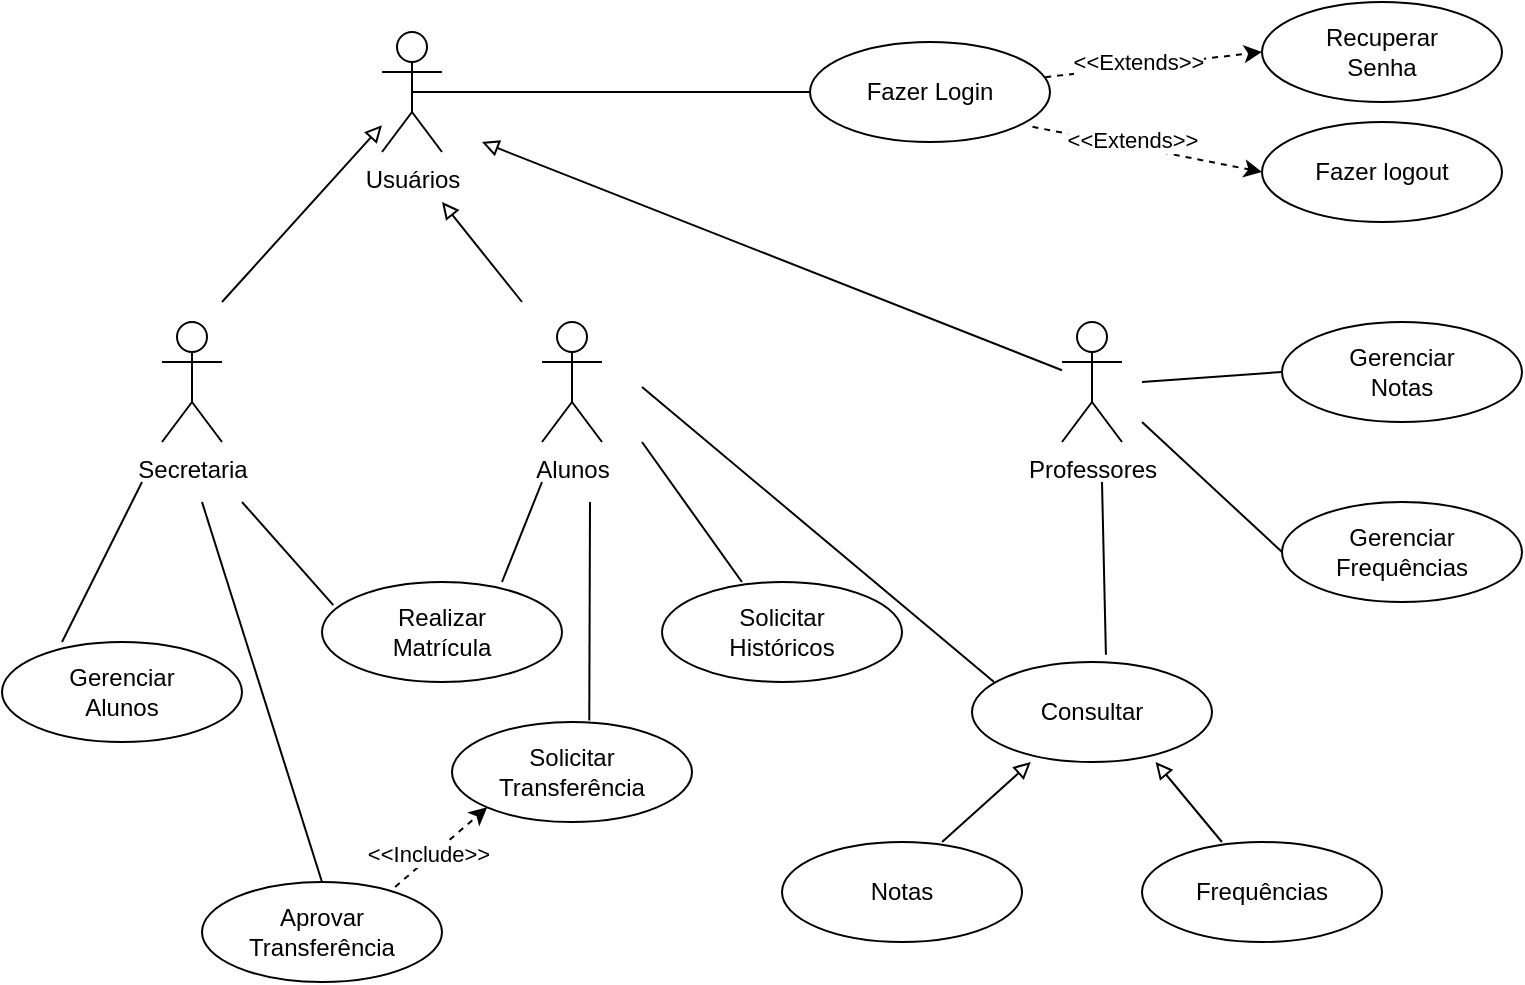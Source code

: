 <mxfile version="28.2.3">
  <diagram name="Página-1" id="H4r4B2JsdCDVrjLWaR6o">
    <mxGraphModel dx="1042" dy="527" grid="1" gridSize="10" guides="1" tooltips="1" connect="1" arrows="1" fold="1" page="1" pageScale="1" pageWidth="827" pageHeight="1169" math="0" shadow="0">
      <root>
        <mxCell id="0" />
        <mxCell id="1" parent="0" />
        <mxCell id="riOq776ICpYBMlTKr23R-16" style="edgeStyle=orthogonalEdgeStyle;rounded=0;orthogonalLoop=1;jettySize=auto;html=1;exitX=0.5;exitY=0.5;exitDx=0;exitDy=0;exitPerimeter=0;entryX=0;entryY=0.5;entryDx=0;entryDy=0;endArrow=none;endFill=0;" edge="1" parent="1" source="riOq776ICpYBMlTKr23R-1" target="riOq776ICpYBMlTKr23R-7">
          <mxGeometry relative="1" as="geometry" />
        </mxCell>
        <mxCell id="riOq776ICpYBMlTKr23R-1" value="Usuários" style="shape=umlActor;verticalLabelPosition=bottom;verticalAlign=top;html=1;outlineConnect=0;" vertex="1" parent="1">
          <mxGeometry x="200" y="25" width="30" height="60" as="geometry" />
        </mxCell>
        <mxCell id="riOq776ICpYBMlTKr23R-2" value="Secretaria" style="shape=umlActor;verticalLabelPosition=bottom;verticalAlign=top;html=1;outlineConnect=0;" vertex="1" parent="1">
          <mxGeometry x="90" y="170" width="30" height="60" as="geometry" />
        </mxCell>
        <mxCell id="riOq776ICpYBMlTKr23R-3" value="Alunos" style="shape=umlActor;verticalLabelPosition=bottom;verticalAlign=top;html=1;outlineConnect=0;" vertex="1" parent="1">
          <mxGeometry x="280" y="170" width="30" height="60" as="geometry" />
        </mxCell>
        <mxCell id="riOq776ICpYBMlTKr23R-4" value="Professores" style="shape=umlActor;verticalLabelPosition=bottom;verticalAlign=top;html=1;outlineConnect=0;" vertex="1" parent="1">
          <mxGeometry x="540" y="170" width="30" height="60" as="geometry" />
        </mxCell>
        <mxCell id="riOq776ICpYBMlTKr23R-7" value="Fazer Login" style="ellipse;whiteSpace=wrap;html=1;" vertex="1" parent="1">
          <mxGeometry x="414" y="30" width="120" height="50" as="geometry" />
        </mxCell>
        <mxCell id="riOq776ICpYBMlTKr23R-8" value="Recuperar&lt;div&gt;Senha&lt;/div&gt;" style="ellipse;whiteSpace=wrap;html=1;" vertex="1" parent="1">
          <mxGeometry x="640" y="10" width="120" height="50" as="geometry" />
        </mxCell>
        <mxCell id="riOq776ICpYBMlTKr23R-9" value="Fazer logout" style="ellipse;whiteSpace=wrap;html=1;" vertex="1" parent="1">
          <mxGeometry x="640" y="70" width="120" height="50" as="geometry" />
        </mxCell>
        <mxCell id="riOq776ICpYBMlTKr23R-10" value="" style="endArrow=classic;html=1;rounded=0;dashed=1;exitX=0.98;exitY=0.352;exitDx=0;exitDy=0;exitPerimeter=0;entryX=0;entryY=0.5;entryDx=0;entryDy=0;" edge="1" parent="1" source="riOq776ICpYBMlTKr23R-7" target="riOq776ICpYBMlTKr23R-8">
          <mxGeometry width="50" height="50" relative="1" as="geometry">
            <mxPoint x="390" y="300" as="sourcePoint" />
            <mxPoint x="440" y="250" as="targetPoint" />
          </mxGeometry>
        </mxCell>
        <mxCell id="riOq776ICpYBMlTKr23R-11" value="&amp;lt;&amp;lt;Extends&amp;gt;&amp;gt;" style="edgeLabel;html=1;align=center;verticalAlign=middle;resizable=0;points=[];" vertex="1" connectable="0" parent="riOq776ICpYBMlTKr23R-10">
          <mxGeometry x="-0.163" y="3" relative="1" as="geometry">
            <mxPoint x="1" as="offset" />
          </mxGeometry>
        </mxCell>
        <mxCell id="riOq776ICpYBMlTKr23R-12" value="" style="endArrow=classic;html=1;rounded=0;dashed=1;exitX=0.927;exitY=0.848;exitDx=0;exitDy=0;exitPerimeter=0;entryX=0;entryY=0.5;entryDx=0;entryDy=0;" edge="1" parent="1" source="riOq776ICpYBMlTKr23R-7" target="riOq776ICpYBMlTKr23R-9">
          <mxGeometry width="50" height="50" relative="1" as="geometry">
            <mxPoint x="400" y="273" as="sourcePoint" />
            <mxPoint x="508" y="260" as="targetPoint" />
          </mxGeometry>
        </mxCell>
        <mxCell id="riOq776ICpYBMlTKr23R-13" value="&amp;lt;&amp;lt;Extends&amp;gt;&amp;gt;" style="edgeLabel;html=1;align=center;verticalAlign=middle;resizable=0;points=[];" vertex="1" connectable="0" parent="riOq776ICpYBMlTKr23R-12">
          <mxGeometry x="-0.163" y="3" relative="1" as="geometry">
            <mxPoint x="1" as="offset" />
          </mxGeometry>
        </mxCell>
        <mxCell id="riOq776ICpYBMlTKr23R-15" value="" style="endArrow=none;html=1;rounded=0;entryX=0;entryY=0.5;entryDx=0;entryDy=0;" edge="1" parent="1" target="riOq776ICpYBMlTKr23R-40">
          <mxGeometry width="50" height="50" relative="1" as="geometry">
            <mxPoint x="580" y="220" as="sourcePoint" />
            <mxPoint x="520" y="410" as="targetPoint" />
          </mxGeometry>
        </mxCell>
        <mxCell id="riOq776ICpYBMlTKr23R-17" value="" style="endArrow=block;html=1;rounded=0;endFill=0;" edge="1" parent="1" target="riOq776ICpYBMlTKr23R-1">
          <mxGeometry width="50" height="50" relative="1" as="geometry">
            <mxPoint x="120" y="160" as="sourcePoint" />
            <mxPoint x="180" y="100" as="targetPoint" />
          </mxGeometry>
        </mxCell>
        <mxCell id="riOq776ICpYBMlTKr23R-18" value="" style="endArrow=block;html=1;rounded=0;endFill=0;" edge="1" parent="1">
          <mxGeometry width="50" height="50" relative="1" as="geometry">
            <mxPoint x="270" y="160" as="sourcePoint" />
            <mxPoint x="230" y="110" as="targetPoint" />
          </mxGeometry>
        </mxCell>
        <mxCell id="riOq776ICpYBMlTKr23R-19" value="" style="endArrow=block;html=1;rounded=0;endFill=0;" edge="1" parent="1" source="riOq776ICpYBMlTKr23R-4">
          <mxGeometry width="50" height="50" relative="1" as="geometry">
            <mxPoint x="340" y="150" as="sourcePoint" />
            <mxPoint x="250" y="80" as="targetPoint" />
          </mxGeometry>
        </mxCell>
        <mxCell id="riOq776ICpYBMlTKr23R-25" value="Gerenciar&lt;div&gt;Alunos&lt;/div&gt;" style="ellipse;whiteSpace=wrap;html=1;" vertex="1" parent="1">
          <mxGeometry x="10" y="330" width="120" height="50" as="geometry" />
        </mxCell>
        <mxCell id="riOq776ICpYBMlTKr23R-26" value="Realizar&lt;div&gt;Matrícula&lt;/div&gt;" style="ellipse;whiteSpace=wrap;html=1;" vertex="1" parent="1">
          <mxGeometry x="170" y="300" width="120" height="50" as="geometry" />
        </mxCell>
        <mxCell id="riOq776ICpYBMlTKr23R-27" value="" style="endArrow=none;html=1;rounded=0;exitX=0.25;exitY=0;exitDx=0;exitDy=0;exitPerimeter=0;" edge="1" parent="1" source="riOq776ICpYBMlTKr23R-25">
          <mxGeometry width="50" height="50" relative="1" as="geometry">
            <mxPoint x="50" y="310" as="sourcePoint" />
            <mxPoint x="80" y="250" as="targetPoint" />
          </mxGeometry>
        </mxCell>
        <mxCell id="riOq776ICpYBMlTKr23R-28" value="" style="endArrow=none;html=1;rounded=0;exitX=0.047;exitY=0.232;exitDx=0;exitDy=0;exitPerimeter=0;" edge="1" parent="1" source="riOq776ICpYBMlTKr23R-26">
          <mxGeometry width="50" height="50" relative="1" as="geometry">
            <mxPoint x="180" y="320" as="sourcePoint" />
            <mxPoint x="130" y="260" as="targetPoint" />
          </mxGeometry>
        </mxCell>
        <mxCell id="riOq776ICpYBMlTKr23R-29" value="" style="endArrow=none;html=1;rounded=0;exitX=0.75;exitY=0;exitDx=0;exitDy=0;exitPerimeter=0;" edge="1" parent="1" source="riOq776ICpYBMlTKr23R-26">
          <mxGeometry width="50" height="50" relative="1" as="geometry">
            <mxPoint x="350" y="340" as="sourcePoint" />
            <mxPoint x="280" y="250" as="targetPoint" />
          </mxGeometry>
        </mxCell>
        <mxCell id="riOq776ICpYBMlTKr23R-30" value="Solicitar&lt;div&gt;Transferência&lt;/div&gt;" style="ellipse;whiteSpace=wrap;html=1;" vertex="1" parent="1">
          <mxGeometry x="235" y="370" width="120" height="50" as="geometry" />
        </mxCell>
        <mxCell id="riOq776ICpYBMlTKr23R-32" value="" style="endArrow=none;html=1;rounded=0;exitX=0.572;exitY=-0.016;exitDx=0;exitDy=0;exitPerimeter=0;" edge="1" parent="1" source="riOq776ICpYBMlTKr23R-30">
          <mxGeometry width="50" height="50" relative="1" as="geometry">
            <mxPoint x="570" y="360" as="sourcePoint" />
            <mxPoint x="304" y="260" as="targetPoint" />
          </mxGeometry>
        </mxCell>
        <mxCell id="riOq776ICpYBMlTKr23R-33" value="Solicitar&lt;div&gt;Históricos&lt;/div&gt;" style="ellipse;whiteSpace=wrap;html=1;" vertex="1" parent="1">
          <mxGeometry x="340" y="300" width="120" height="50" as="geometry" />
        </mxCell>
        <mxCell id="riOq776ICpYBMlTKr23R-34" value="" style="endArrow=none;html=1;rounded=0;exitX=0.333;exitY=0;exitDx=0;exitDy=0;exitPerimeter=0;" edge="1" parent="1" source="riOq776ICpYBMlTKr23R-33">
          <mxGeometry width="50" height="50" relative="1" as="geometry">
            <mxPoint x="590" y="370" as="sourcePoint" />
            <mxPoint x="330" y="230" as="targetPoint" />
          </mxGeometry>
        </mxCell>
        <mxCell id="riOq776ICpYBMlTKr23R-35" value="" style="endArrow=classic;html=1;rounded=0;dashed=1;exitX=0.767;exitY=0.128;exitDx=0;exitDy=0;entryX=0;entryY=1;entryDx=0;entryDy=0;exitPerimeter=0;" edge="1" parent="1" source="riOq776ICpYBMlTKr23R-37" target="riOq776ICpYBMlTKr23R-30">
          <mxGeometry width="50" height="50" relative="1" as="geometry">
            <mxPoint x="420" y="500" as="sourcePoint" />
            <mxPoint x="535" y="523" as="targetPoint" />
          </mxGeometry>
        </mxCell>
        <mxCell id="riOq776ICpYBMlTKr23R-36" value="&amp;lt;&amp;lt;Include&amp;gt;&amp;gt;" style="edgeLabel;html=1;align=center;verticalAlign=middle;resizable=0;points=[];" vertex="1" connectable="0" parent="riOq776ICpYBMlTKr23R-35">
          <mxGeometry x="-0.163" y="3" relative="1" as="geometry">
            <mxPoint x="1" as="offset" />
          </mxGeometry>
        </mxCell>
        <mxCell id="riOq776ICpYBMlTKr23R-37" value="Aprovar&lt;div&gt;Transferência&lt;/div&gt;" style="ellipse;whiteSpace=wrap;html=1;" vertex="1" parent="1">
          <mxGeometry x="110" y="450" width="120" height="50" as="geometry" />
        </mxCell>
        <mxCell id="riOq776ICpYBMlTKr23R-38" value="" style="endArrow=none;html=1;rounded=0;exitX=0.5;exitY=0;exitDx=0;exitDy=0;" edge="1" parent="1" source="riOq776ICpYBMlTKr23R-37">
          <mxGeometry width="50" height="50" relative="1" as="geometry">
            <mxPoint x="720" y="350" as="sourcePoint" />
            <mxPoint x="110" y="260" as="targetPoint" />
          </mxGeometry>
        </mxCell>
        <mxCell id="riOq776ICpYBMlTKr23R-39" value="Gerenciar&lt;div&gt;Notas&lt;/div&gt;" style="ellipse;whiteSpace=wrap;html=1;" vertex="1" parent="1">
          <mxGeometry x="650" y="170" width="120" height="50" as="geometry" />
        </mxCell>
        <mxCell id="riOq776ICpYBMlTKr23R-40" value="Gerenciar&lt;div&gt;Frequências&lt;/div&gt;" style="ellipse;whiteSpace=wrap;html=1;" vertex="1" parent="1">
          <mxGeometry x="650" y="260" width="120" height="50" as="geometry" />
        </mxCell>
        <mxCell id="riOq776ICpYBMlTKr23R-41" value="" style="endArrow=none;html=1;rounded=0;entryX=0;entryY=0.5;entryDx=0;entryDy=0;" edge="1" parent="1" target="riOq776ICpYBMlTKr23R-39">
          <mxGeometry width="50" height="50" relative="1" as="geometry">
            <mxPoint x="580" y="200" as="sourcePoint" />
            <mxPoint x="650" y="420" as="targetPoint" />
          </mxGeometry>
        </mxCell>
        <mxCell id="riOq776ICpYBMlTKr23R-42" value="Consultar" style="ellipse;whiteSpace=wrap;html=1;" vertex="1" parent="1">
          <mxGeometry x="495" y="340" width="120" height="50" as="geometry" />
        </mxCell>
        <mxCell id="riOq776ICpYBMlTKr23R-43" value="" style="endArrow=none;html=1;rounded=0;exitX=0.558;exitY=-0.072;exitDx=0;exitDy=0;exitPerimeter=0;" edge="1" parent="1" source="riOq776ICpYBMlTKr23R-42">
          <mxGeometry width="50" height="50" relative="1" as="geometry">
            <mxPoint x="510" y="295" as="sourcePoint" />
            <mxPoint x="560" y="250" as="targetPoint" />
          </mxGeometry>
        </mxCell>
        <mxCell id="riOq776ICpYBMlTKr23R-44" value="" style="endArrow=none;html=1;rounded=0;entryX=0.092;entryY=0.2;entryDx=0;entryDy=0;entryPerimeter=0;" edge="1" parent="1" target="riOq776ICpYBMlTKr23R-42">
          <mxGeometry width="50" height="50" relative="1" as="geometry">
            <mxPoint x="330" y="202.5" as="sourcePoint" />
            <mxPoint x="510" y="340" as="targetPoint" />
          </mxGeometry>
        </mxCell>
        <mxCell id="riOq776ICpYBMlTKr23R-45" value="Frequências" style="ellipse;whiteSpace=wrap;html=1;" vertex="1" parent="1">
          <mxGeometry x="580" y="430" width="120" height="50" as="geometry" />
        </mxCell>
        <mxCell id="riOq776ICpYBMlTKr23R-46" value="Notas" style="ellipse;whiteSpace=wrap;html=1;" vertex="1" parent="1">
          <mxGeometry x="400" y="430" width="120" height="50" as="geometry" />
        </mxCell>
        <mxCell id="riOq776ICpYBMlTKr23R-47" value="" style="endArrow=block;html=1;rounded=0;endFill=0;exitX=0.333;exitY=0;exitDx=0;exitDy=0;exitPerimeter=0;entryX=0.765;entryY=1;entryDx=0;entryDy=0;entryPerimeter=0;" edge="1" parent="1" source="riOq776ICpYBMlTKr23R-45" target="riOq776ICpYBMlTKr23R-42">
          <mxGeometry width="50" height="50" relative="1" as="geometry">
            <mxPoint x="680" y="420" as="sourcePoint" />
            <mxPoint x="640" y="370" as="targetPoint" />
          </mxGeometry>
        </mxCell>
        <mxCell id="riOq776ICpYBMlTKr23R-48" value="" style="endArrow=block;html=1;rounded=0;endFill=0;entryX=0.245;entryY=1;entryDx=0;entryDy=0;entryPerimeter=0;exitX=0.667;exitY=0;exitDx=0;exitDy=0;exitPerimeter=0;" edge="1" parent="1" source="riOq776ICpYBMlTKr23R-46" target="riOq776ICpYBMlTKr23R-42">
          <mxGeometry width="50" height="50" relative="1" as="geometry">
            <mxPoint x="740" y="560" as="sourcePoint" />
            <mxPoint x="700" y="510" as="targetPoint" />
          </mxGeometry>
        </mxCell>
      </root>
    </mxGraphModel>
  </diagram>
</mxfile>
